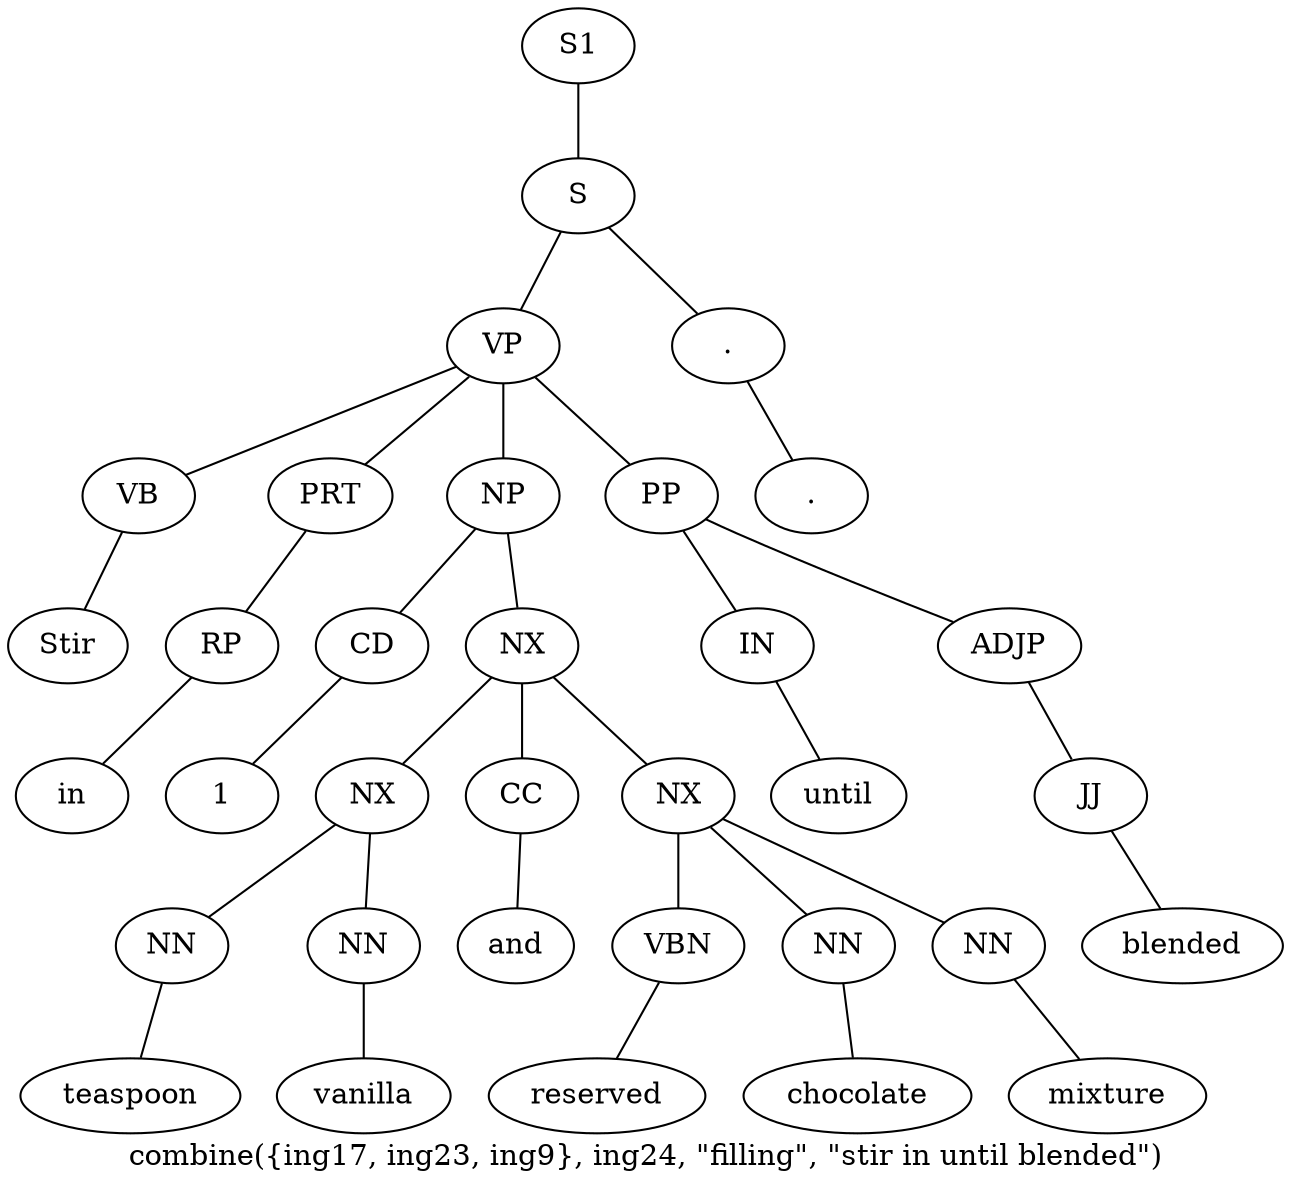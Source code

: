 graph SyntaxGraph {
	label = "combine({ing17, ing23, ing9}, ing24, \"filling\", \"stir in until blended\")";
	Node0 [label="S1"];
	Node1 [label="S"];
	Node2 [label="VP"];
	Node3 [label="VB"];
	Node4 [label="Stir"];
	Node5 [label="PRT"];
	Node6 [label="RP"];
	Node7 [label="in"];
	Node8 [label="NP"];
	Node9 [label="CD"];
	Node10 [label="1"];
	Node11 [label="NX"];
	Node12 [label="NX"];
	Node13 [label="NN"];
	Node14 [label="teaspoon"];
	Node15 [label="NN"];
	Node16 [label="vanilla"];
	Node17 [label="CC"];
	Node18 [label="and"];
	Node19 [label="NX"];
	Node20 [label="VBN"];
	Node21 [label="reserved"];
	Node22 [label="NN"];
	Node23 [label="chocolate"];
	Node24 [label="NN"];
	Node25 [label="mixture"];
	Node26 [label="PP"];
	Node27 [label="IN"];
	Node28 [label="until"];
	Node29 [label="ADJP"];
	Node30 [label="JJ"];
	Node31 [label="blended"];
	Node32 [label="."];
	Node33 [label="."];

	Node0 -- Node1;
	Node1 -- Node2;
	Node1 -- Node32;
	Node2 -- Node3;
	Node2 -- Node5;
	Node2 -- Node8;
	Node2 -- Node26;
	Node3 -- Node4;
	Node5 -- Node6;
	Node6 -- Node7;
	Node8 -- Node9;
	Node8 -- Node11;
	Node9 -- Node10;
	Node11 -- Node12;
	Node11 -- Node17;
	Node11 -- Node19;
	Node12 -- Node13;
	Node12 -- Node15;
	Node13 -- Node14;
	Node15 -- Node16;
	Node17 -- Node18;
	Node19 -- Node20;
	Node19 -- Node22;
	Node19 -- Node24;
	Node20 -- Node21;
	Node22 -- Node23;
	Node24 -- Node25;
	Node26 -- Node27;
	Node26 -- Node29;
	Node27 -- Node28;
	Node29 -- Node30;
	Node30 -- Node31;
	Node32 -- Node33;
}